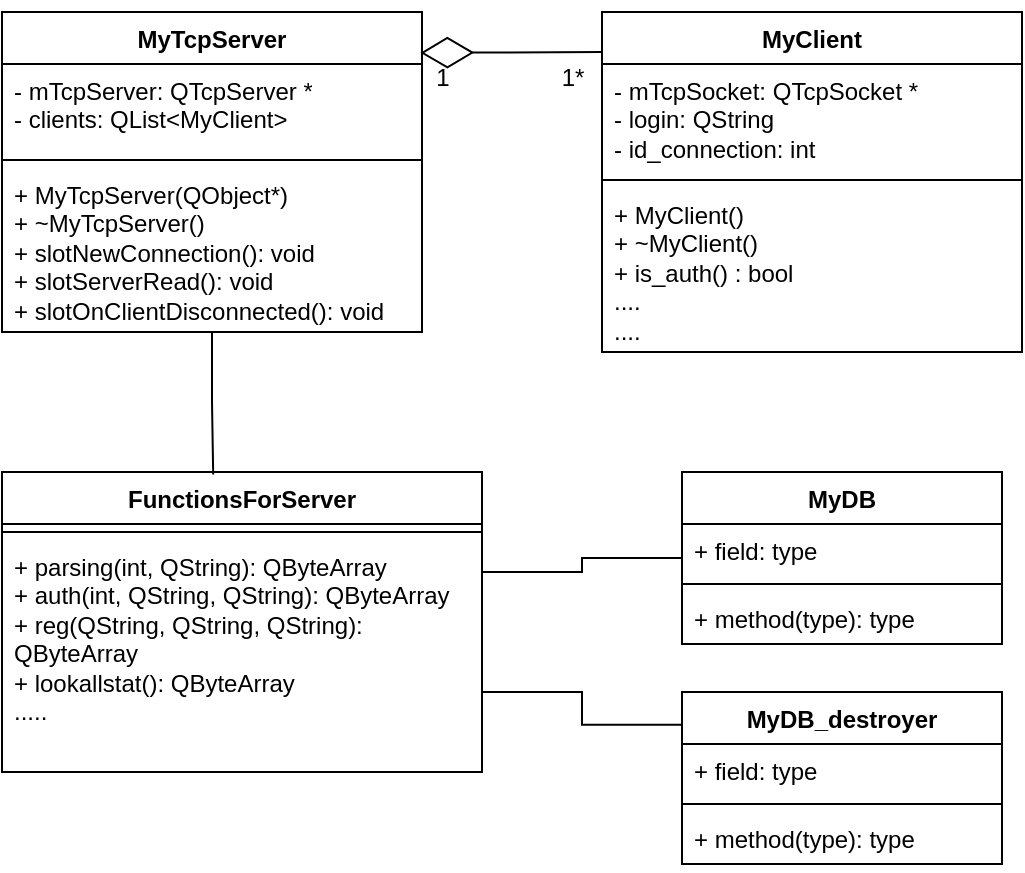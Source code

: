 <mxfile version="23.1.5" type="github">
  <diagram name="Страница — 1" id="uyyKY2Fgw8Dpfv1ZiXKh">
    <mxGraphModel dx="1002" dy="575" grid="1" gridSize="10" guides="1" tooltips="1" connect="1" arrows="1" fold="1" page="1" pageScale="1" pageWidth="827" pageHeight="1169" math="0" shadow="0">
      <root>
        <mxCell id="0" />
        <mxCell id="1" parent="0" />
        <mxCell id="mkssarsuFFex3xaDEV0y-5" value="MyTcpServer" style="swimlane;fontStyle=1;align=center;verticalAlign=top;childLayout=stackLayout;horizontal=1;startSize=26;horizontalStack=0;resizeParent=1;resizeParentMax=0;resizeLast=0;collapsible=1;marginBottom=0;whiteSpace=wrap;html=1;" vertex="1" parent="1">
          <mxGeometry x="180" y="150" width="210" height="160" as="geometry" />
        </mxCell>
        <mxCell id="mkssarsuFFex3xaDEV0y-6" value="- mTcpServer: QTcpServer *&lt;br&gt;- clients: QList&amp;lt;MyClient&amp;gt;" style="text;strokeColor=none;fillColor=none;align=left;verticalAlign=top;spacingLeft=4;spacingRight=4;overflow=hidden;rotatable=0;points=[[0,0.5],[1,0.5]];portConstraint=eastwest;whiteSpace=wrap;html=1;" vertex="1" parent="mkssarsuFFex3xaDEV0y-5">
          <mxGeometry y="26" width="210" height="44" as="geometry" />
        </mxCell>
        <mxCell id="mkssarsuFFex3xaDEV0y-7" value="" style="line;strokeWidth=1;fillColor=none;align=left;verticalAlign=middle;spacingTop=-1;spacingLeft=3;spacingRight=3;rotatable=0;labelPosition=right;points=[];portConstraint=eastwest;strokeColor=inherit;" vertex="1" parent="mkssarsuFFex3xaDEV0y-5">
          <mxGeometry y="70" width="210" height="8" as="geometry" />
        </mxCell>
        <mxCell id="mkssarsuFFex3xaDEV0y-8" value="+ MyTcpServer(QObject*)&lt;br&gt;+ ~MyTcpServer()&lt;br&gt;+ slotNewConnection(): void&lt;br&gt;+ slotServerRead(): void&lt;br&gt;+ slotOnClientDisconnected(): void" style="text;strokeColor=none;fillColor=none;align=left;verticalAlign=top;spacingLeft=4;spacingRight=4;overflow=hidden;rotatable=0;points=[[0,0.5],[1,0.5]];portConstraint=eastwest;whiteSpace=wrap;html=1;" vertex="1" parent="mkssarsuFFex3xaDEV0y-5">
          <mxGeometry y="78" width="210" height="82" as="geometry" />
        </mxCell>
        <mxCell id="mkssarsuFFex3xaDEV0y-9" value="MyClient" style="swimlane;fontStyle=1;align=center;verticalAlign=top;childLayout=stackLayout;horizontal=1;startSize=26;horizontalStack=0;resizeParent=1;resizeParentMax=0;resizeLast=0;collapsible=1;marginBottom=0;whiteSpace=wrap;html=1;" vertex="1" parent="1">
          <mxGeometry x="480" y="150" width="210" height="170" as="geometry" />
        </mxCell>
        <mxCell id="mkssarsuFFex3xaDEV0y-10" value="- mTcpSocket: QTcpSocket *&lt;br&gt;- login: QString&lt;br&gt;- id_connection: int" style="text;strokeColor=none;fillColor=none;align=left;verticalAlign=top;spacingLeft=4;spacingRight=4;overflow=hidden;rotatable=0;points=[[0,0.5],[1,0.5]];portConstraint=eastwest;whiteSpace=wrap;html=1;" vertex="1" parent="mkssarsuFFex3xaDEV0y-9">
          <mxGeometry y="26" width="210" height="54" as="geometry" />
        </mxCell>
        <mxCell id="mkssarsuFFex3xaDEV0y-11" value="" style="line;strokeWidth=1;fillColor=none;align=left;verticalAlign=middle;spacingTop=-1;spacingLeft=3;spacingRight=3;rotatable=0;labelPosition=right;points=[];portConstraint=eastwest;strokeColor=inherit;" vertex="1" parent="mkssarsuFFex3xaDEV0y-9">
          <mxGeometry y="80" width="210" height="8" as="geometry" />
        </mxCell>
        <mxCell id="mkssarsuFFex3xaDEV0y-12" value="+ MyClient()&lt;br&gt;+ ~MyClient()&lt;br&gt;+ is_auth() : bool&lt;br&gt;....&lt;br&gt;...." style="text;strokeColor=none;fillColor=none;align=left;verticalAlign=top;spacingLeft=4;spacingRight=4;overflow=hidden;rotatable=0;points=[[0,0.5],[1,0.5]];portConstraint=eastwest;whiteSpace=wrap;html=1;" vertex="1" parent="mkssarsuFFex3xaDEV0y-9">
          <mxGeometry y="88" width="210" height="82" as="geometry" />
        </mxCell>
        <mxCell id="mkssarsuFFex3xaDEV0y-13" value="FunctionsForServer" style="swimlane;fontStyle=1;align=center;verticalAlign=top;childLayout=stackLayout;horizontal=1;startSize=26;horizontalStack=0;resizeParent=1;resizeParentMax=0;resizeLast=0;collapsible=1;marginBottom=0;whiteSpace=wrap;html=1;" vertex="1" parent="1">
          <mxGeometry x="180" y="380" width="240" height="150" as="geometry" />
        </mxCell>
        <mxCell id="mkssarsuFFex3xaDEV0y-14" value="" style="line;strokeWidth=1;fillColor=none;align=left;verticalAlign=middle;spacingTop=-1;spacingLeft=3;spacingRight=3;rotatable=0;labelPosition=right;points=[];portConstraint=eastwest;strokeColor=inherit;" vertex="1" parent="mkssarsuFFex3xaDEV0y-13">
          <mxGeometry y="26" width="240" height="8" as="geometry" />
        </mxCell>
        <mxCell id="mkssarsuFFex3xaDEV0y-15" value="+ parsing(int, QString): QByteArray&lt;br&gt;+ auth(int, QString, QString): QByteArray&lt;br&gt;+ reg(QString, QString,&amp;nbsp;QString): QByteArray&lt;br&gt;+ lookallstat(): QByteArray&lt;br&gt;....." style="text;strokeColor=none;fillColor=none;align=left;verticalAlign=top;spacingLeft=4;spacingRight=4;overflow=hidden;rotatable=0;points=[[0,0.5],[1,0.5]];portConstraint=eastwest;whiteSpace=wrap;html=1;" vertex="1" parent="mkssarsuFFex3xaDEV0y-13">
          <mxGeometry y="34" width="240" height="116" as="geometry" />
        </mxCell>
        <mxCell id="mkssarsuFFex3xaDEV0y-16" value="MyDB" style="swimlane;fontStyle=1;align=center;verticalAlign=top;childLayout=stackLayout;horizontal=1;startSize=26;horizontalStack=0;resizeParent=1;resizeParentMax=0;resizeLast=0;collapsible=1;marginBottom=0;whiteSpace=wrap;html=1;" vertex="1" parent="1">
          <mxGeometry x="520" y="380" width="160" height="86" as="geometry" />
        </mxCell>
        <mxCell id="mkssarsuFFex3xaDEV0y-17" value="+ field: type" style="text;strokeColor=none;fillColor=none;align=left;verticalAlign=top;spacingLeft=4;spacingRight=4;overflow=hidden;rotatable=0;points=[[0,0.5],[1,0.5]];portConstraint=eastwest;whiteSpace=wrap;html=1;" vertex="1" parent="mkssarsuFFex3xaDEV0y-16">
          <mxGeometry y="26" width="160" height="26" as="geometry" />
        </mxCell>
        <mxCell id="mkssarsuFFex3xaDEV0y-18" value="" style="line;strokeWidth=1;fillColor=none;align=left;verticalAlign=middle;spacingTop=-1;spacingLeft=3;spacingRight=3;rotatable=0;labelPosition=right;points=[];portConstraint=eastwest;strokeColor=inherit;" vertex="1" parent="mkssarsuFFex3xaDEV0y-16">
          <mxGeometry y="52" width="160" height="8" as="geometry" />
        </mxCell>
        <mxCell id="mkssarsuFFex3xaDEV0y-19" value="+ method(type): type" style="text;strokeColor=none;fillColor=none;align=left;verticalAlign=top;spacingLeft=4;spacingRight=4;overflow=hidden;rotatable=0;points=[[0,0.5],[1,0.5]];portConstraint=eastwest;whiteSpace=wrap;html=1;" vertex="1" parent="mkssarsuFFex3xaDEV0y-16">
          <mxGeometry y="60" width="160" height="26" as="geometry" />
        </mxCell>
        <mxCell id="mkssarsuFFex3xaDEV0y-20" value="MyDB_destroyer" style="swimlane;fontStyle=1;align=center;verticalAlign=top;childLayout=stackLayout;horizontal=1;startSize=26;horizontalStack=0;resizeParent=1;resizeParentMax=0;resizeLast=0;collapsible=1;marginBottom=0;whiteSpace=wrap;html=1;" vertex="1" parent="1">
          <mxGeometry x="520" y="490" width="160" height="86" as="geometry" />
        </mxCell>
        <mxCell id="mkssarsuFFex3xaDEV0y-21" value="+ field: type" style="text;strokeColor=none;fillColor=none;align=left;verticalAlign=top;spacingLeft=4;spacingRight=4;overflow=hidden;rotatable=0;points=[[0,0.5],[1,0.5]];portConstraint=eastwest;whiteSpace=wrap;html=1;" vertex="1" parent="mkssarsuFFex3xaDEV0y-20">
          <mxGeometry y="26" width="160" height="26" as="geometry" />
        </mxCell>
        <mxCell id="mkssarsuFFex3xaDEV0y-22" value="" style="line;strokeWidth=1;fillColor=none;align=left;verticalAlign=middle;spacingTop=-1;spacingLeft=3;spacingRight=3;rotatable=0;labelPosition=right;points=[];portConstraint=eastwest;strokeColor=inherit;" vertex="1" parent="mkssarsuFFex3xaDEV0y-20">
          <mxGeometry y="52" width="160" height="8" as="geometry" />
        </mxCell>
        <mxCell id="mkssarsuFFex3xaDEV0y-23" value="+ method(type): type" style="text;strokeColor=none;fillColor=none;align=left;verticalAlign=top;spacingLeft=4;spacingRight=4;overflow=hidden;rotatable=0;points=[[0,0.5],[1,0.5]];portConstraint=eastwest;whiteSpace=wrap;html=1;" vertex="1" parent="mkssarsuFFex3xaDEV0y-20">
          <mxGeometry y="60" width="160" height="26" as="geometry" />
        </mxCell>
        <mxCell id="mkssarsuFFex3xaDEV0y-24" value="" style="endArrow=diamondThin;endFill=0;endSize=24;html=1;rounded=0;entryX=0.14;entryY=0.08;entryDx=0;entryDy=0;entryPerimeter=0;exitX=0;exitY=0.118;exitDx=0;exitDy=0;exitPerimeter=0;" edge="1" parent="1" source="mkssarsuFFex3xaDEV0y-9" target="mkssarsuFFex3xaDEV0y-25">
          <mxGeometry width="160" relative="1" as="geometry">
            <mxPoint x="390" y="360" as="sourcePoint" />
            <mxPoint x="550" y="360" as="targetPoint" />
          </mxGeometry>
        </mxCell>
        <mxCell id="mkssarsuFFex3xaDEV0y-25" value="1" style="text;html=1;align=center;verticalAlign=middle;resizable=0;points=[];autosize=1;strokeColor=none;fillColor=none;" vertex="1" parent="1">
          <mxGeometry x="385" y="168" width="30" height="30" as="geometry" />
        </mxCell>
        <mxCell id="mkssarsuFFex3xaDEV0y-26" value="1*" style="text;html=1;align=center;verticalAlign=middle;resizable=0;points=[];autosize=1;strokeColor=none;fillColor=none;" vertex="1" parent="1">
          <mxGeometry x="450" y="168" width="30" height="30" as="geometry" />
        </mxCell>
        <mxCell id="mkssarsuFFex3xaDEV0y-27" style="edgeStyle=orthogonalEdgeStyle;rounded=0;orthogonalLoop=1;jettySize=auto;html=1;entryX=0.44;entryY=0.008;entryDx=0;entryDy=0;entryPerimeter=0;endArrow=none;endFill=0;" edge="1" parent="1" source="mkssarsuFFex3xaDEV0y-5" target="mkssarsuFFex3xaDEV0y-13">
          <mxGeometry relative="1" as="geometry" />
        </mxCell>
        <mxCell id="mkssarsuFFex3xaDEV0y-28" style="edgeStyle=orthogonalEdgeStyle;rounded=0;orthogonalLoop=1;jettySize=auto;html=1;endArrow=none;endFill=0;" edge="1" parent="1" source="mkssarsuFFex3xaDEV0y-15" target="mkssarsuFFex3xaDEV0y-16">
          <mxGeometry relative="1" as="geometry">
            <Array as="points">
              <mxPoint x="470" y="430" />
              <mxPoint x="470" y="423" />
            </Array>
          </mxGeometry>
        </mxCell>
        <mxCell id="mkssarsuFFex3xaDEV0y-29" style="edgeStyle=orthogonalEdgeStyle;rounded=0;orthogonalLoop=1;jettySize=auto;html=1;entryX=-0.002;entryY=0.191;entryDx=0;entryDy=0;entryPerimeter=0;endArrow=none;endFill=0;" edge="1" parent="1" source="mkssarsuFFex3xaDEV0y-15" target="mkssarsuFFex3xaDEV0y-20">
          <mxGeometry relative="1" as="geometry">
            <Array as="points">
              <mxPoint x="470" y="490" />
              <mxPoint x="470" y="506" />
            </Array>
          </mxGeometry>
        </mxCell>
      </root>
    </mxGraphModel>
  </diagram>
</mxfile>

